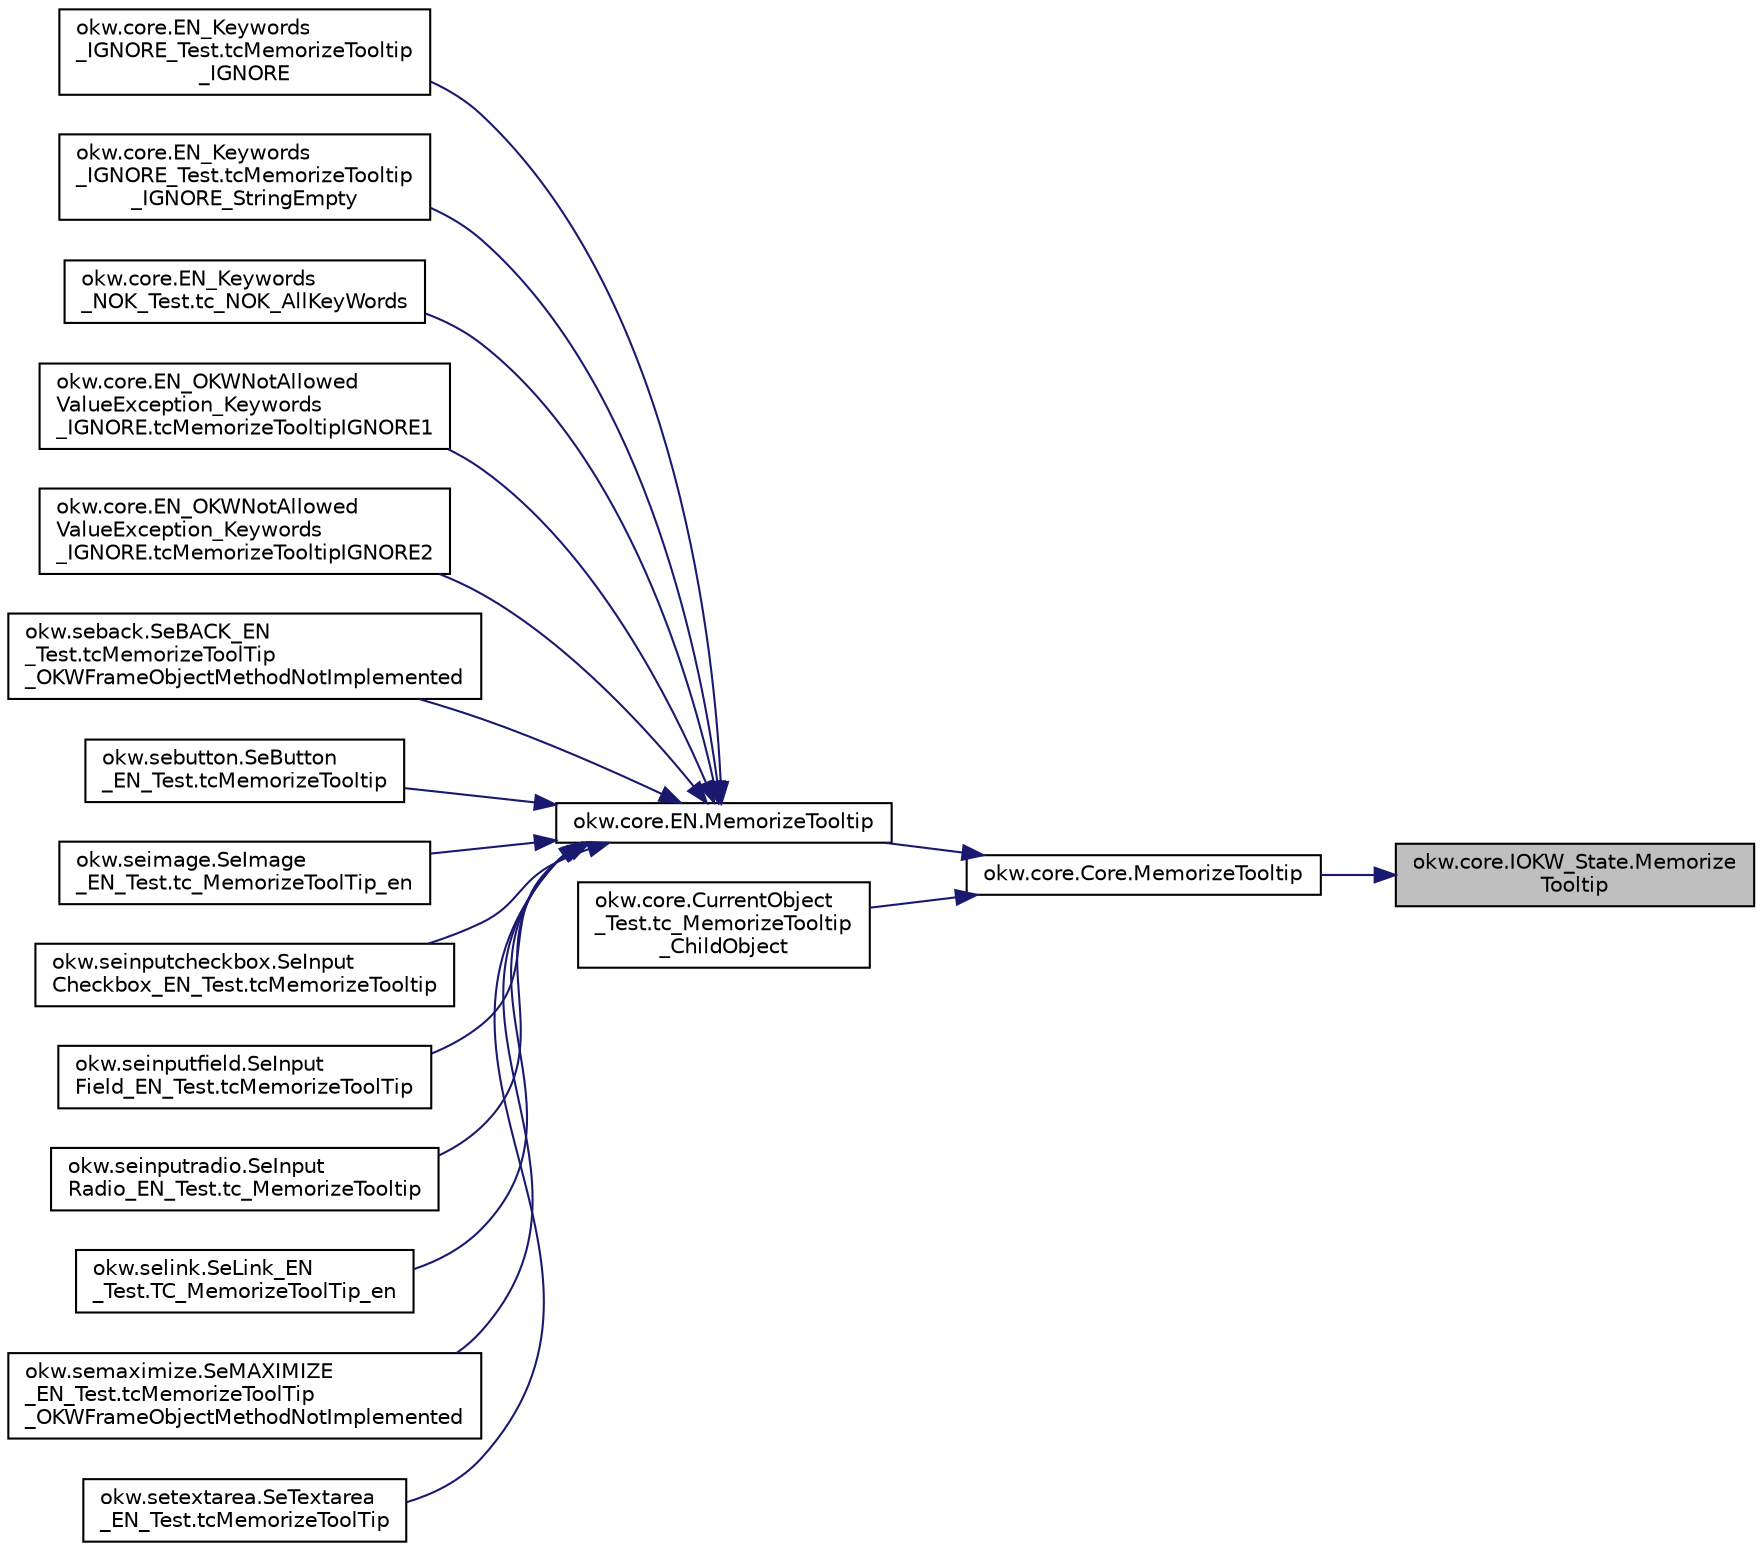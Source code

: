 digraph "okw.core.IOKW_State.MemorizeTooltip"
{
 // INTERACTIVE_SVG=YES
 // LATEX_PDF_SIZE
  edge [fontname="Helvetica",fontsize="10",labelfontname="Helvetica",labelfontsize="10"];
  node [fontname="Helvetica",fontsize="10",shape=record];
  rankdir="RL";
  Node1309 [label="okw.core.IOKW_State.Memorize\lTooltip",height=0.2,width=0.4,color="black", fillcolor="grey75", style="filled", fontcolor="black",tooltip="Dokumentiert den Tooltip-Text (Kurzinformation) des gegebenen Objekts."];
  Node1309 -> Node1310 [dir="back",color="midnightblue",fontsize="10",style="solid",fontname="Helvetica"];
  Node1310 [label="okw.core.Core.MemorizeTooltip",height=0.2,width=0.4,color="black", fillcolor="white", style="filled",URL="$classokw_1_1core_1_1_core.html#a394fc596a02f7af416f4505a788301c1",tooltip="Dokumentiert den Tooltip-Text (Kurzinformation) des gegebenen Objekts."];
  Node1310 -> Node1311 [dir="back",color="midnightblue",fontsize="10",style="solid",fontname="Helvetica"];
  Node1311 [label="okw.core.EN.MemorizeTooltip",height=0.2,width=0.4,color="black", fillcolor="white", style="filled",URL="$classokw_1_1core_1_1_e_n.html#ac3baf8611adc749803c55cdd0aaf2c01",tooltip="Dokumentiert den Tooltip-Text (Kurzinformation) des gegebenen Objekts."];
  Node1311 -> Node1312 [dir="back",color="midnightblue",fontsize="10",style="solid",fontname="Helvetica"];
  Node1312 [label="okw.core.EN_Keywords\l_IGNORE_Test.tcMemorizeTooltip\l_IGNORE",height=0.2,width=0.4,color="black", fillcolor="white", style="filled",URL="$classokw_1_1core_1_1_e_n___keywords___i_g_n_o_r_e___test.html#a7facb8d1335211bcf071b3d6259aed66",tooltip=" "];
  Node1311 -> Node1313 [dir="back",color="midnightblue",fontsize="10",style="solid",fontname="Helvetica"];
  Node1313 [label="okw.core.EN_Keywords\l_IGNORE_Test.tcMemorizeTooltip\l_IGNORE_StringEmpty",height=0.2,width=0.4,color="black", fillcolor="white", style="filled",URL="$classokw_1_1core_1_1_e_n___keywords___i_g_n_o_r_e___test.html#afbdb2fb5c779c7b4e28889ca25eefc89",tooltip=" "];
  Node1311 -> Node1314 [dir="back",color="midnightblue",fontsize="10",style="solid",fontname="Helvetica"];
  Node1314 [label="okw.core.EN_Keywords\l_NOK_Test.tc_NOK_AllKeyWords",height=0.2,width=0.4,color="black", fillcolor="white", style="filled",URL="$classokw_1_1core_1_1_e_n___keywords___n_o_k___test.html#a81a960a2341dfb0e27da7871291c84dc",tooltip="Prüft methoden aufruf für einen einfachen Click."];
  Node1311 -> Node1315 [dir="back",color="midnightblue",fontsize="10",style="solid",fontname="Helvetica"];
  Node1315 [label="okw.core.EN_OKWNotAllowed\lValueException_Keywords\l_IGNORE.tcMemorizeTooltipIGNORE1",height=0.2,width=0.4,color="black", fillcolor="white", style="filled",URL="$classokw_1_1core_1_1_e_n___o_k_w_not_allowed_value_exception___keywords___i_g_n_o_r_e.html#a06035280715d3165c7d36bd6cb226724",tooltip="Prüft ob \"${IGNORE} \" die Ausnahme okw.exceptions.OKWNotAllowedValueException auslöst."];
  Node1311 -> Node1316 [dir="back",color="midnightblue",fontsize="10",style="solid",fontname="Helvetica"];
  Node1316 [label="okw.core.EN_OKWNotAllowed\lValueException_Keywords\l_IGNORE.tcMemorizeTooltipIGNORE2",height=0.2,width=0.4,color="black", fillcolor="white", style="filled",URL="$classokw_1_1core_1_1_e_n___o_k_w_not_allowed_value_exception___keywords___i_g_n_o_r_e.html#a302a83a0ef7e26e6cf791fc49ffd5b45",tooltip="Prüft ob \"\"${IGNORE}${TCN}\" die Ausnahme okw.exceptions.OKWNotAllowedValueException auslöst."];
  Node1311 -> Node1317 [dir="back",color="midnightblue",fontsize="10",style="solid",fontname="Helvetica"];
  Node1317 [label="okw.seback.SeBACK_EN\l_Test.tcMemorizeToolTip\l_OKWFrameObjectMethodNotImplemented",height=0.2,width=0.4,color="black", fillcolor="white", style="filled",URL="$classokw_1_1seback_1_1_se_b_a_c_k___e_n___test.html#a01dcc45fcdfca7f88537184fd0446e2d",tooltip="Teste das Schlüsselwort MemorizeTooltip( FN, MemKey ) eines SeBACK Prüfen."];
  Node1311 -> Node1318 [dir="back",color="midnightblue",fontsize="10",style="solid",fontname="Helvetica"];
  Node1318 [label="okw.sebutton.SeButton\l_EN_Test.tcMemorizeTooltip",height=0.2,width=0.4,color="black", fillcolor="white", style="filled",URL="$classokw_1_1sebutton_1_1_se_button___e_n___test.html#a1b7d1fcec9c0ebb613c49937dd65b058",tooltip="Test des Schlüsselwortes MemorizeTooltip für den GUI-Adapter SeButton."];
  Node1311 -> Node1319 [dir="back",color="midnightblue",fontsize="10",style="solid",fontname="Helvetica"];
  Node1319 [label="okw.seimage.SeImage\l_EN_Test.tc_MemorizeToolTip_en",height=0.2,width=0.4,color="black", fillcolor="white", style="filled",URL="$classokw_1_1seimage_1_1_se_image___e_n___test.html#ad895a2954f710f5114495a2b8451d209",tooltip="Prüft die Methode MemorizeToolTip."];
  Node1311 -> Node1320 [dir="back",color="midnightblue",fontsize="10",style="solid",fontname="Helvetica"];
  Node1320 [label="okw.seinputcheckbox.SeInput\lCheckbox_EN_Test.tcMemorizeTooltip",height=0.2,width=0.4,color="black", fillcolor="white", style="filled",URL="$classokw_1_1seinputcheckbox_1_1_se_input_checkbox___e_n___test.html#a9e241bb878defd173ffdfb255af8e0b0",tooltip="Speichert ob ein vorhandenes objekt existiert."];
  Node1311 -> Node1321 [dir="back",color="midnightblue",fontsize="10",style="solid",fontname="Helvetica"];
  Node1321 [label="okw.seinputfield.SeInput\lField_EN_Test.tcMemorizeToolTip",height=0.2,width=0.4,color="black", fillcolor="white", style="filled",URL="$classokw_1_1seinputfield_1_1_se_input_field___e_n___test.html#afb0fedeb9414b26f921bc6d275ccf733",tooltip="Teste das Schlüsselwort MemorizeTooltip( FN, MemKey ) eines SeInputText Prüfen."];
  Node1311 -> Node1322 [dir="back",color="midnightblue",fontsize="10",style="solid",fontname="Helvetica"];
  Node1322 [label="okw.seinputradio.SeInput\lRadio_EN_Test.tc_MemorizeTooltip",height=0.2,width=0.4,color="black", fillcolor="white", style="filled",URL="$classokw_1_1seinputradio_1_1_se_input_radio___e_n___test.html#afb604cf837a1c8796b5bf407afa925dc",tooltip="Test des Schlüsselwortes MemorizeTooltip für den GUI-Adapter SeInputRadio."];
  Node1311 -> Node1323 [dir="back",color="midnightblue",fontsize="10",style="solid",fontname="Helvetica"];
  Node1323 [label="okw.selink.SeLink_EN\l_Test.TC_MemorizeToolTip_en",height=0.2,width=0.4,color="black", fillcolor="white", style="filled",URL="$classokw_1_1selink_1_1_se_link___e_n___test.html#a14677639be6ca56d3d86ab44078ba87b",tooltip="Prüft die Methode SeLink.MemorizeToolTip."];
  Node1311 -> Node1324 [dir="back",color="midnightblue",fontsize="10",style="solid",fontname="Helvetica"];
  Node1324 [label="okw.semaximize.SeMAXIMIZE\l_EN_Test.tcMemorizeToolTip\l_OKWFrameObjectMethodNotImplemented",height=0.2,width=0.4,color="black", fillcolor="white", style="filled",URL="$classokw_1_1semaximize_1_1_se_m_a_x_i_m_i_z_e___e_n___test.html#aebaa4c48a59fffb0ba94097c7560d0f6",tooltip="Teste das Schlüsselwort MemorizeTooltip( FN, MemKey ) eines SeMAXIMIZE Prüfen."];
  Node1311 -> Node1325 [dir="back",color="midnightblue",fontsize="10",style="solid",fontname="Helvetica"];
  Node1325 [label="okw.setextarea.SeTextarea\l_EN_Test.tcMemorizeToolTip",height=0.2,width=0.4,color="black", fillcolor="white", style="filled",URL="$classokw_1_1setextarea_1_1_se_textarea___e_n___test.html#aee328988a47951ca07192e6353110378",tooltip="Testet das Schlüsselwort MemorizeToolTip( FN, MemKey ) eines SeInputText Prüfen."];
  Node1310 -> Node1326 [dir="back",color="midnightblue",fontsize="10",style="solid",fontname="Helvetica"];
  Node1326 [label="okw.core.CurrentObject\l_Test.tc_MemorizeTooltip\l_ChildObject",height=0.2,width=0.4,color="black", fillcolor="white", style="filled",URL="$classokw_1_1core_1_1_current_object___test.html#a8f8f5284afc1ad9c42422239a21202d3",tooltip="Testziel: Prüft den Aufruf der Methode MemorizeTooltip( FN, MemKey ) im ChildObject."];
}
